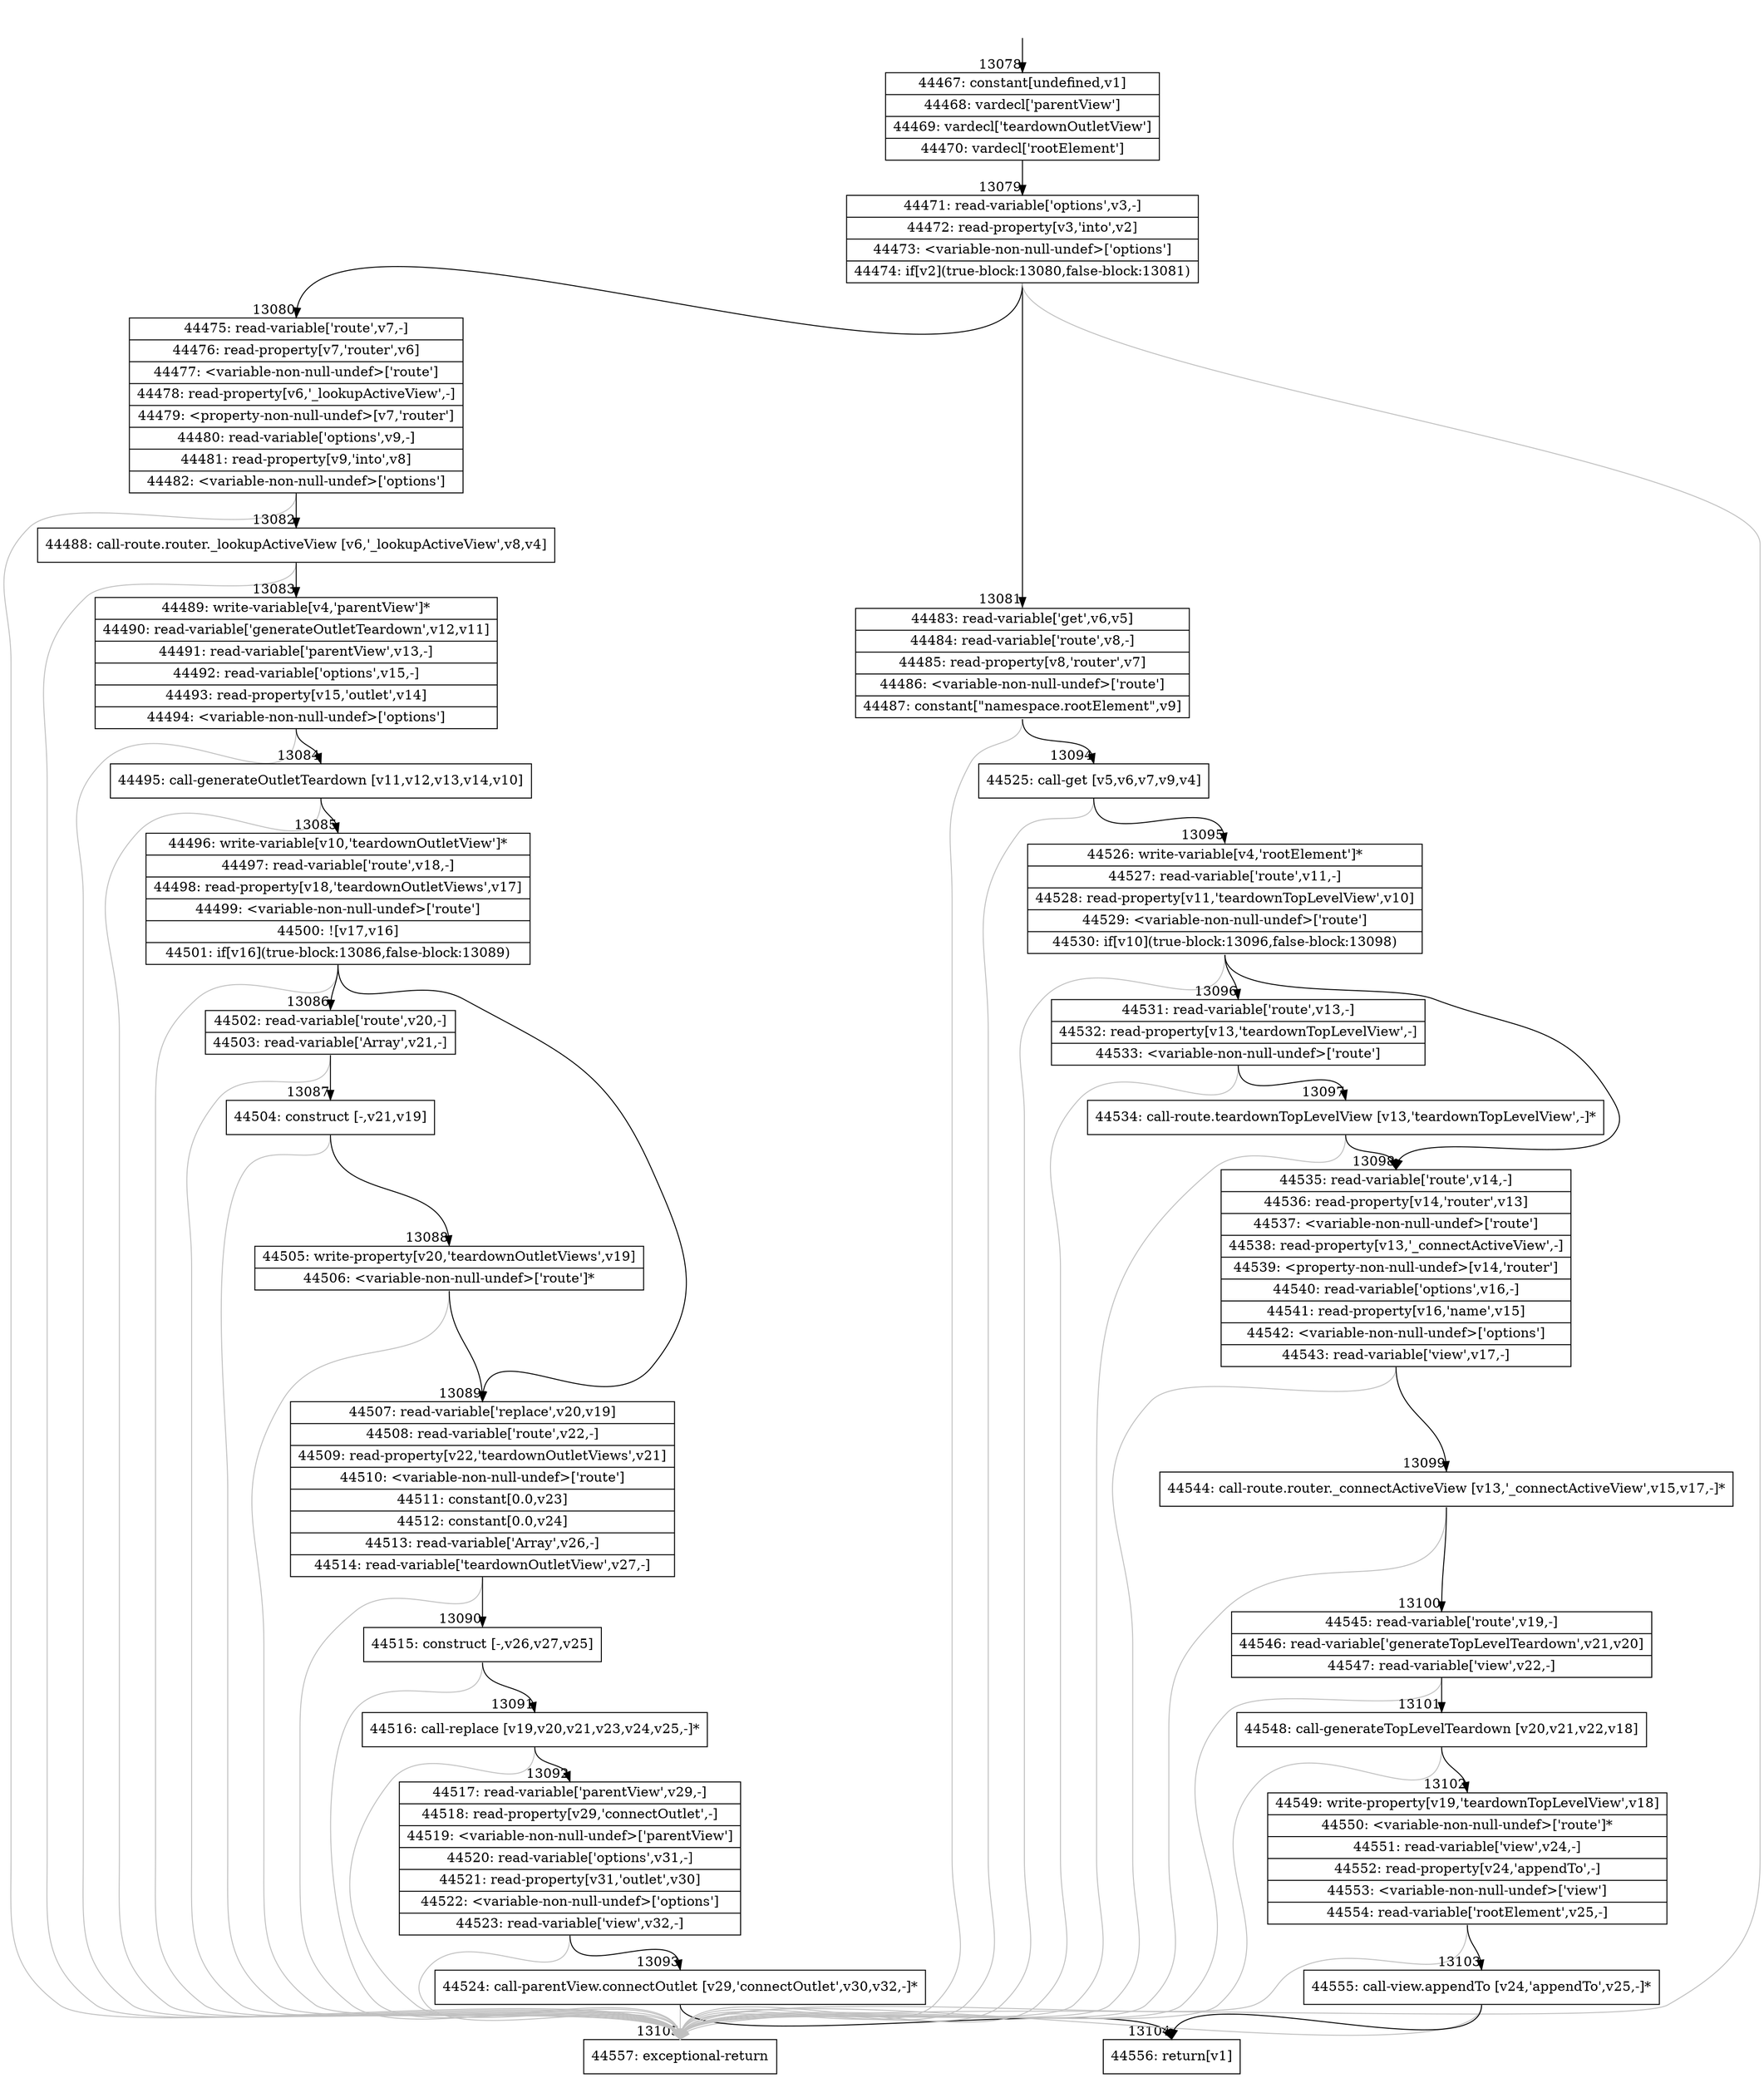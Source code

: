 digraph {
rankdir="TD"
BB_entry1078[shape=none,label=""];
BB_entry1078 -> BB13078 [tailport=s, headport=n, headlabel="    13078"]
BB13078 [shape=record label="{44467: constant[undefined,v1]|44468: vardecl['parentView']|44469: vardecl['teardownOutletView']|44470: vardecl['rootElement']}" ] 
BB13078 -> BB13079 [tailport=s, headport=n, headlabel="      13079"]
BB13079 [shape=record label="{44471: read-variable['options',v3,-]|44472: read-property[v3,'into',v2]|44473: \<variable-non-null-undef\>['options']|44474: if[v2](true-block:13080,false-block:13081)}" ] 
BB13079 -> BB13080 [tailport=s, headport=n, headlabel="      13080"]
BB13079 -> BB13081 [tailport=s, headport=n, headlabel="      13081"]
BB13079 -> BB13105 [tailport=s, headport=n, color=gray, headlabel="      13105"]
BB13080 [shape=record label="{44475: read-variable['route',v7,-]|44476: read-property[v7,'router',v6]|44477: \<variable-non-null-undef\>['route']|44478: read-property[v6,'_lookupActiveView',-]|44479: \<property-non-null-undef\>[v7,'router']|44480: read-variable['options',v9,-]|44481: read-property[v9,'into',v8]|44482: \<variable-non-null-undef\>['options']}" ] 
BB13080 -> BB13082 [tailport=s, headport=n, headlabel="      13082"]
BB13080 -> BB13105 [tailport=s, headport=n, color=gray]
BB13081 [shape=record label="{44483: read-variable['get',v6,v5]|44484: read-variable['route',v8,-]|44485: read-property[v8,'router',v7]|44486: \<variable-non-null-undef\>['route']|44487: constant[\"namespace.rootElement\",v9]}" ] 
BB13081 -> BB13094 [tailport=s, headport=n, headlabel="      13094"]
BB13081 -> BB13105 [tailport=s, headport=n, color=gray]
BB13082 [shape=record label="{44488: call-route.router._lookupActiveView [v6,'_lookupActiveView',v8,v4]}" ] 
BB13082 -> BB13083 [tailport=s, headport=n, headlabel="      13083"]
BB13082 -> BB13105 [tailport=s, headport=n, color=gray]
BB13083 [shape=record label="{44489: write-variable[v4,'parentView']*|44490: read-variable['generateOutletTeardown',v12,v11]|44491: read-variable['parentView',v13,-]|44492: read-variable['options',v15,-]|44493: read-property[v15,'outlet',v14]|44494: \<variable-non-null-undef\>['options']}" ] 
BB13083 -> BB13084 [tailport=s, headport=n, headlabel="      13084"]
BB13083 -> BB13105 [tailport=s, headport=n, color=gray]
BB13084 [shape=record label="{44495: call-generateOutletTeardown [v11,v12,v13,v14,v10]}" ] 
BB13084 -> BB13085 [tailport=s, headport=n, headlabel="      13085"]
BB13084 -> BB13105 [tailport=s, headport=n, color=gray]
BB13085 [shape=record label="{44496: write-variable[v10,'teardownOutletView']*|44497: read-variable['route',v18,-]|44498: read-property[v18,'teardownOutletViews',v17]|44499: \<variable-non-null-undef\>['route']|44500: ![v17,v16]|44501: if[v16](true-block:13086,false-block:13089)}" ] 
BB13085 -> BB13086 [tailport=s, headport=n, headlabel="      13086"]
BB13085 -> BB13089 [tailport=s, headport=n, headlabel="      13089"]
BB13085 -> BB13105 [tailport=s, headport=n, color=gray]
BB13086 [shape=record label="{44502: read-variable['route',v20,-]|44503: read-variable['Array',v21,-]}" ] 
BB13086 -> BB13087 [tailport=s, headport=n, headlabel="      13087"]
BB13086 -> BB13105 [tailport=s, headport=n, color=gray]
BB13087 [shape=record label="{44504: construct [-,v21,v19]}" ] 
BB13087 -> BB13088 [tailport=s, headport=n, headlabel="      13088"]
BB13087 -> BB13105 [tailport=s, headport=n, color=gray]
BB13088 [shape=record label="{44505: write-property[v20,'teardownOutletViews',v19]|44506: \<variable-non-null-undef\>['route']*}" ] 
BB13088 -> BB13089 [tailport=s, headport=n]
BB13088 -> BB13105 [tailport=s, headport=n, color=gray]
BB13089 [shape=record label="{44507: read-variable['replace',v20,v19]|44508: read-variable['route',v22,-]|44509: read-property[v22,'teardownOutletViews',v21]|44510: \<variable-non-null-undef\>['route']|44511: constant[0.0,v23]|44512: constant[0.0,v24]|44513: read-variable['Array',v26,-]|44514: read-variable['teardownOutletView',v27,-]}" ] 
BB13089 -> BB13090 [tailport=s, headport=n, headlabel="      13090"]
BB13089 -> BB13105 [tailport=s, headport=n, color=gray]
BB13090 [shape=record label="{44515: construct [-,v26,v27,v25]}" ] 
BB13090 -> BB13091 [tailport=s, headport=n, headlabel="      13091"]
BB13090 -> BB13105 [tailport=s, headport=n, color=gray]
BB13091 [shape=record label="{44516: call-replace [v19,v20,v21,v23,v24,v25,-]*}" ] 
BB13091 -> BB13092 [tailport=s, headport=n, headlabel="      13092"]
BB13091 -> BB13105 [tailport=s, headport=n, color=gray]
BB13092 [shape=record label="{44517: read-variable['parentView',v29,-]|44518: read-property[v29,'connectOutlet',-]|44519: \<variable-non-null-undef\>['parentView']|44520: read-variable['options',v31,-]|44521: read-property[v31,'outlet',v30]|44522: \<variable-non-null-undef\>['options']|44523: read-variable['view',v32,-]}" ] 
BB13092 -> BB13093 [tailport=s, headport=n, headlabel="      13093"]
BB13092 -> BB13105 [tailport=s, headport=n, color=gray]
BB13093 [shape=record label="{44524: call-parentView.connectOutlet [v29,'connectOutlet',v30,v32,-]*}" ] 
BB13093 -> BB13104 [tailport=s, headport=n, headlabel="      13104"]
BB13093 -> BB13105 [tailport=s, headport=n, color=gray]
BB13094 [shape=record label="{44525: call-get [v5,v6,v7,v9,v4]}" ] 
BB13094 -> BB13095 [tailport=s, headport=n, headlabel="      13095"]
BB13094 -> BB13105 [tailport=s, headport=n, color=gray]
BB13095 [shape=record label="{44526: write-variable[v4,'rootElement']*|44527: read-variable['route',v11,-]|44528: read-property[v11,'teardownTopLevelView',v10]|44529: \<variable-non-null-undef\>['route']|44530: if[v10](true-block:13096,false-block:13098)}" ] 
BB13095 -> BB13096 [tailport=s, headport=n, headlabel="      13096"]
BB13095 -> BB13098 [tailport=s, headport=n, headlabel="      13098"]
BB13095 -> BB13105 [tailport=s, headport=n, color=gray]
BB13096 [shape=record label="{44531: read-variable['route',v13,-]|44532: read-property[v13,'teardownTopLevelView',-]|44533: \<variable-non-null-undef\>['route']}" ] 
BB13096 -> BB13097 [tailport=s, headport=n, headlabel="      13097"]
BB13096 -> BB13105 [tailport=s, headport=n, color=gray]
BB13097 [shape=record label="{44534: call-route.teardownTopLevelView [v13,'teardownTopLevelView',-]*}" ] 
BB13097 -> BB13098 [tailport=s, headport=n]
BB13097 -> BB13105 [tailport=s, headport=n, color=gray]
BB13098 [shape=record label="{44535: read-variable['route',v14,-]|44536: read-property[v14,'router',v13]|44537: \<variable-non-null-undef\>['route']|44538: read-property[v13,'_connectActiveView',-]|44539: \<property-non-null-undef\>[v14,'router']|44540: read-variable['options',v16,-]|44541: read-property[v16,'name',v15]|44542: \<variable-non-null-undef\>['options']|44543: read-variable['view',v17,-]}" ] 
BB13098 -> BB13099 [tailport=s, headport=n, headlabel="      13099"]
BB13098 -> BB13105 [tailport=s, headport=n, color=gray]
BB13099 [shape=record label="{44544: call-route.router._connectActiveView [v13,'_connectActiveView',v15,v17,-]*}" ] 
BB13099 -> BB13100 [tailport=s, headport=n, headlabel="      13100"]
BB13099 -> BB13105 [tailport=s, headport=n, color=gray]
BB13100 [shape=record label="{44545: read-variable['route',v19,-]|44546: read-variable['generateTopLevelTeardown',v21,v20]|44547: read-variable['view',v22,-]}" ] 
BB13100 -> BB13101 [tailport=s, headport=n, headlabel="      13101"]
BB13100 -> BB13105 [tailport=s, headport=n, color=gray]
BB13101 [shape=record label="{44548: call-generateTopLevelTeardown [v20,v21,v22,v18]}" ] 
BB13101 -> BB13102 [tailport=s, headport=n, headlabel="      13102"]
BB13101 -> BB13105 [tailport=s, headport=n, color=gray]
BB13102 [shape=record label="{44549: write-property[v19,'teardownTopLevelView',v18]|44550: \<variable-non-null-undef\>['route']*|44551: read-variable['view',v24,-]|44552: read-property[v24,'appendTo',-]|44553: \<variable-non-null-undef\>['view']|44554: read-variable['rootElement',v25,-]}" ] 
BB13102 -> BB13103 [tailport=s, headport=n, headlabel="      13103"]
BB13102 -> BB13105 [tailport=s, headport=n, color=gray]
BB13103 [shape=record label="{44555: call-view.appendTo [v24,'appendTo',v25,-]*}" ] 
BB13103 -> BB13104 [tailport=s, headport=n]
BB13103 -> BB13105 [tailport=s, headport=n, color=gray]
BB13104 [shape=record label="{44556: return[v1]}" ] 
BB13105 [shape=record label="{44557: exceptional-return}" ] 
//#$~ 24688
}
